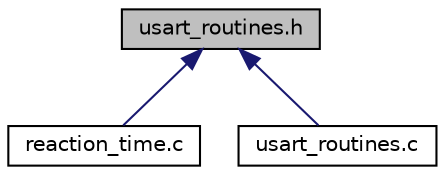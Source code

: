 digraph "usart_routines.h"
{
 // LATEX_PDF_SIZE
  edge [fontname="Helvetica",fontsize="10",labelfontname="Helvetica",labelfontsize="10"];
  node [fontname="Helvetica",fontsize="10",shape=record];
  Node1 [label="usart_routines.h",height=0.2,width=0.4,color="black", fillcolor="grey75", style="filled", fontcolor="black",tooltip=" "];
  Node1 -> Node2 [dir="back",color="midnightblue",fontsize="10",style="solid",fontname="Helvetica"];
  Node2 [label="reaction_time.c",height=0.2,width=0.4,color="black", fillcolor="white", style="filled",URL="$reaction__time_8c.html",tooltip=" "];
  Node1 -> Node3 [dir="back",color="midnightblue",fontsize="10",style="solid",fontname="Helvetica"];
  Node3 [label="usart_routines.c",height=0.2,width=0.4,color="black", fillcolor="white", style="filled",URL="$usart__routines_8c.html",tooltip=" "];
}
